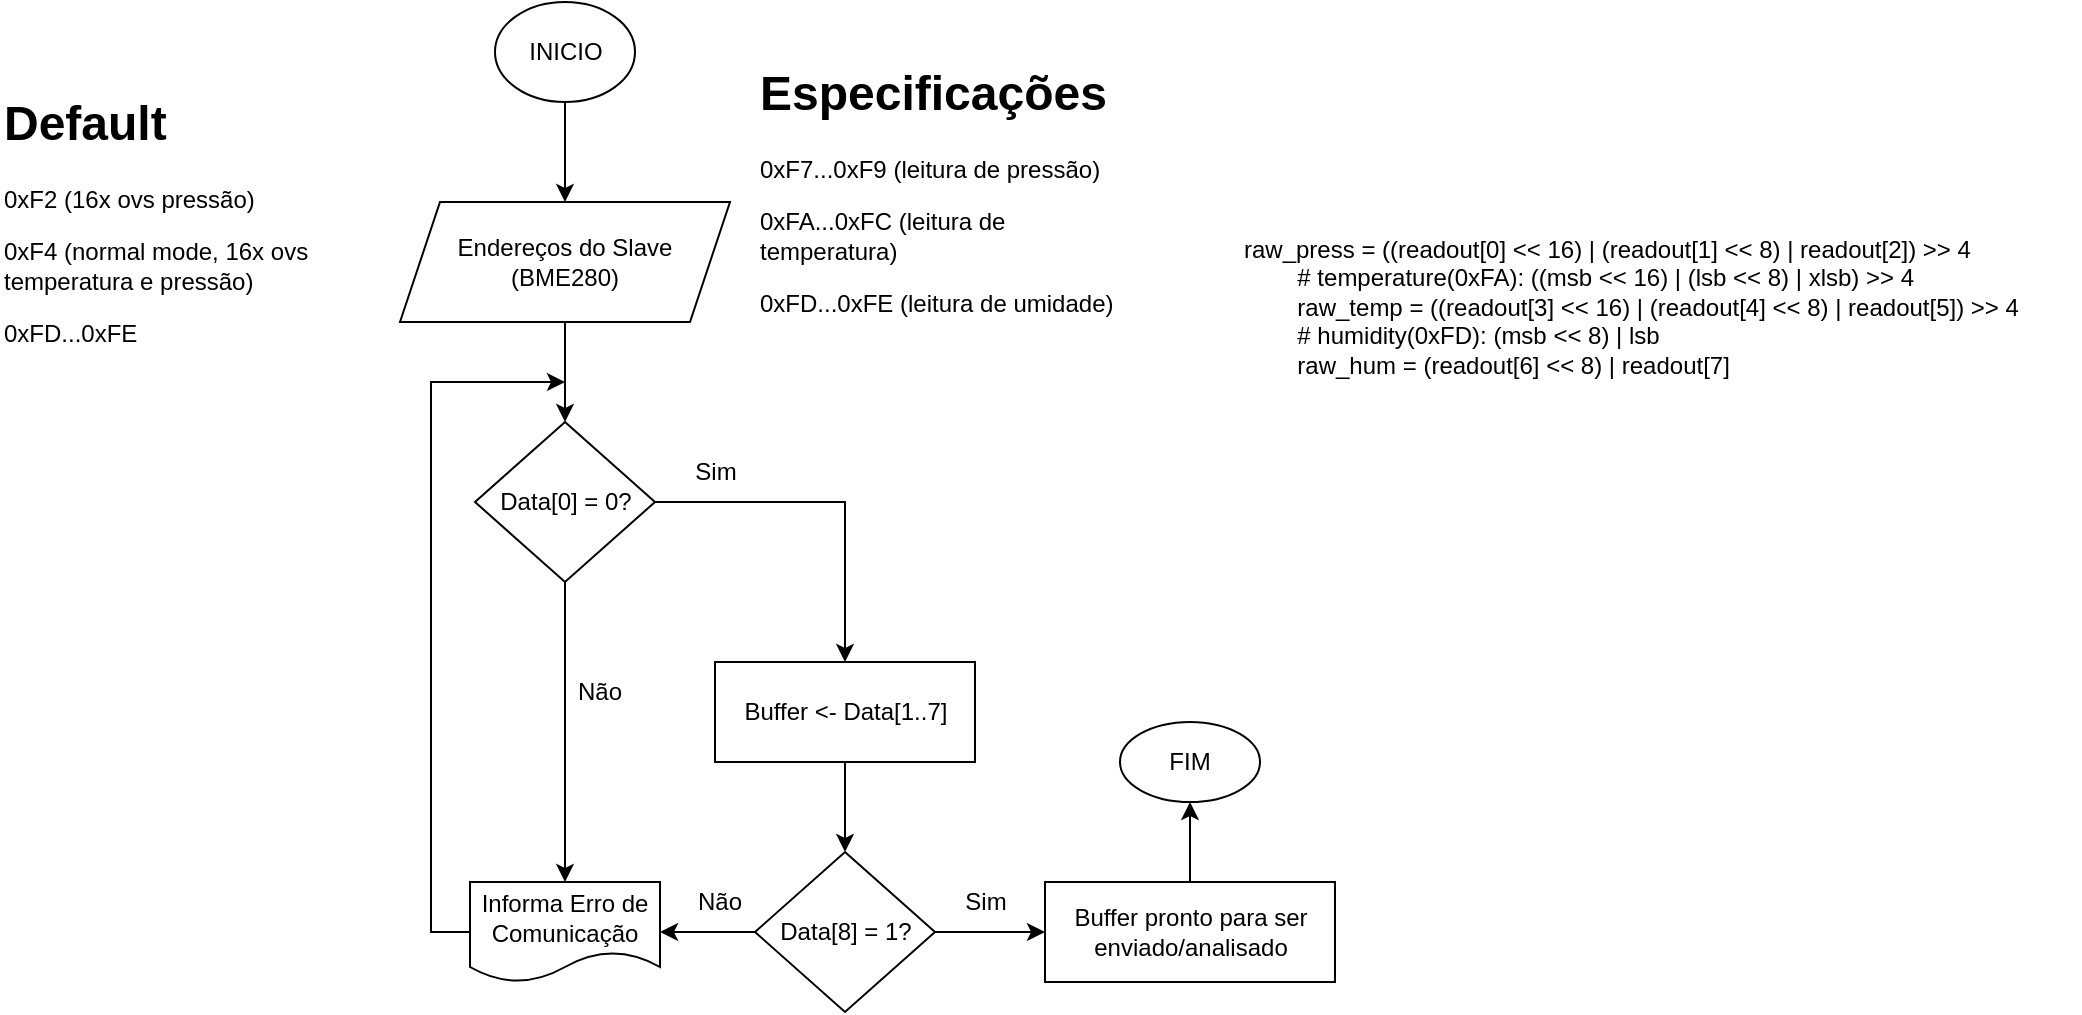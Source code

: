 <mxfile version="24.6.0" type="github">
  <diagram name="Página-1" id="uo4vIWMoXTekdhAcwwu6">
    <mxGraphModel dx="1665" dy="406" grid="1" gridSize="10" guides="1" tooltips="1" connect="1" arrows="1" fold="1" page="1" pageScale="1" pageWidth="827" pageHeight="1169" math="0" shadow="0">
      <root>
        <mxCell id="0" />
        <mxCell id="1" parent="0" />
        <mxCell id="NG3DBzSu40vpIyD9UtTB-2" style="edgeStyle=orthogonalEdgeStyle;rounded=0;orthogonalLoop=1;jettySize=auto;html=1;exitX=0.5;exitY=1;exitDx=0;exitDy=0;entryX=0.5;entryY=0;entryDx=0;entryDy=0;" parent="1" source="NG3DBzSu40vpIyD9UtTB-3" target="NG3DBzSu40vpIyD9UtTB-5" edge="1">
          <mxGeometry relative="1" as="geometry" />
        </mxCell>
        <mxCell id="NG3DBzSu40vpIyD9UtTB-3" value="INICIO" style="ellipse;whiteSpace=wrap;html=1;" parent="1" vertex="1">
          <mxGeometry x="207.5" y="560" width="70" height="50" as="geometry" />
        </mxCell>
        <mxCell id="NG3DBzSu40vpIyD9UtTB-4" style="edgeStyle=orthogonalEdgeStyle;rounded=0;orthogonalLoop=1;jettySize=auto;html=1;exitX=0.5;exitY=1;exitDx=0;exitDy=0;entryX=0.5;entryY=0;entryDx=0;entryDy=0;" parent="1" source="NG3DBzSu40vpIyD9UtTB-5" edge="1">
          <mxGeometry relative="1" as="geometry">
            <mxPoint x="242.5" y="770" as="targetPoint" />
          </mxGeometry>
        </mxCell>
        <mxCell id="NG3DBzSu40vpIyD9UtTB-5" value="Endereços do Slave (BME280)" style="shape=parallelogram;perimeter=parallelogramPerimeter;whiteSpace=wrap;html=1;fixedSize=1;" parent="1" vertex="1">
          <mxGeometry x="160" y="660" width="165" height="60" as="geometry" />
        </mxCell>
        <mxCell id="NG3DBzSu40vpIyD9UtTB-6" value="&lt;h1 style=&quot;margin-top: 0px;&quot;&gt;Especificações&lt;/h1&gt;&lt;p&gt;&lt;span style=&quot;background-color: initial;&quot;&gt;0xF7...0xF9 (leitura de pressão)&lt;/span&gt;&lt;/p&gt;&lt;p&gt;&lt;span style=&quot;background-color: initial;&quot;&gt;0xFA...0xFC (leitura de temperatura)&lt;/span&gt;&lt;/p&gt;&lt;p&gt;&lt;span style=&quot;background-color: initial;&quot;&gt;0xFD...0xFE (leitura de umidade)&lt;/span&gt;&lt;/p&gt;&lt;p&gt;&lt;span style=&quot;background-color: initial;&quot;&gt;&lt;br&gt;&lt;/span&gt;&lt;/p&gt;&lt;p&gt;&lt;br&gt;&lt;/p&gt;" style="text;html=1;whiteSpace=wrap;overflow=hidden;rounded=0;" parent="1" vertex="1">
          <mxGeometry x="337.5" y="585" width="190" height="135" as="geometry" />
        </mxCell>
        <mxCell id="NG3DBzSu40vpIyD9UtTB-7" style="edgeStyle=orthogonalEdgeStyle;rounded=0;orthogonalLoop=1;jettySize=auto;html=1;entryX=0.5;entryY=0;entryDx=0;entryDy=0;exitX=1;exitY=0.5;exitDx=0;exitDy=0;" parent="1" source="NG3DBzSu40vpIyD9UtTB-9" target="NG3DBzSu40vpIyD9UtTB-11" edge="1">
          <mxGeometry relative="1" as="geometry">
            <mxPoint x="302.5" y="810" as="sourcePoint" />
          </mxGeometry>
        </mxCell>
        <mxCell id="NG3DBzSu40vpIyD9UtTB-8" style="edgeStyle=orthogonalEdgeStyle;rounded=0;orthogonalLoop=1;jettySize=auto;html=1;exitX=0.5;exitY=1;exitDx=0;exitDy=0;entryX=0.5;entryY=0;entryDx=0;entryDy=0;" parent="1" source="NG3DBzSu40vpIyD9UtTB-9" target="NG3DBzSu40vpIyD9UtTB-21" edge="1">
          <mxGeometry relative="1" as="geometry" />
        </mxCell>
        <mxCell id="NG3DBzSu40vpIyD9UtTB-9" value="Data[0] = 0?" style="rhombus;whiteSpace=wrap;html=1;" parent="1" vertex="1">
          <mxGeometry x="197.5" y="770" width="90" height="80" as="geometry" />
        </mxCell>
        <mxCell id="NG3DBzSu40vpIyD9UtTB-10" style="edgeStyle=orthogonalEdgeStyle;rounded=0;orthogonalLoop=1;jettySize=auto;html=1;exitX=0.5;exitY=1;exitDx=0;exitDy=0;entryX=0.5;entryY=0;entryDx=0;entryDy=0;" parent="1" source="NG3DBzSu40vpIyD9UtTB-11" target="NG3DBzSu40vpIyD9UtTB-14" edge="1">
          <mxGeometry relative="1" as="geometry" />
        </mxCell>
        <mxCell id="NG3DBzSu40vpIyD9UtTB-11" value="Buffer &amp;lt;- Data[1..7]" style="rounded=0;whiteSpace=wrap;html=1;" parent="1" vertex="1">
          <mxGeometry x="317.5" y="890" width="130" height="50" as="geometry" />
        </mxCell>
        <mxCell id="NG3DBzSu40vpIyD9UtTB-12" style="edgeStyle=orthogonalEdgeStyle;rounded=0;orthogonalLoop=1;jettySize=auto;html=1;exitX=1;exitY=0.5;exitDx=0;exitDy=0;entryX=0;entryY=0.5;entryDx=0;entryDy=0;" parent="1" source="NG3DBzSu40vpIyD9UtTB-14" target="NG3DBzSu40vpIyD9UtTB-17" edge="1">
          <mxGeometry relative="1" as="geometry" />
        </mxCell>
        <mxCell id="NG3DBzSu40vpIyD9UtTB-13" style="edgeStyle=orthogonalEdgeStyle;rounded=0;orthogonalLoop=1;jettySize=auto;html=1;exitX=0;exitY=0.5;exitDx=0;exitDy=0;entryX=1;entryY=0.5;entryDx=0;entryDy=0;" parent="1" source="NG3DBzSu40vpIyD9UtTB-14" target="NG3DBzSu40vpIyD9UtTB-21" edge="1">
          <mxGeometry relative="1" as="geometry">
            <mxPoint x="305" y="1025" as="targetPoint" />
          </mxGeometry>
        </mxCell>
        <mxCell id="NG3DBzSu40vpIyD9UtTB-14" value="Data[8] = 1?" style="rhombus;whiteSpace=wrap;html=1;" parent="1" vertex="1">
          <mxGeometry x="337.5" y="985" width="90" height="80" as="geometry" />
        </mxCell>
        <mxCell id="NG3DBzSu40vpIyD9UtTB-15" value="Sim" style="text;html=1;align=center;verticalAlign=middle;whiteSpace=wrap;rounded=0;" parent="1" vertex="1">
          <mxGeometry x="287.5" y="780" width="60" height="30" as="geometry" />
        </mxCell>
        <mxCell id="NG3DBzSu40vpIyD9UtTB-16" style="edgeStyle=orthogonalEdgeStyle;rounded=0;orthogonalLoop=1;jettySize=auto;html=1;exitX=0.5;exitY=0;exitDx=0;exitDy=0;entryX=0.5;entryY=1;entryDx=0;entryDy=0;" parent="1" source="NG3DBzSu40vpIyD9UtTB-17" target="NG3DBzSu40vpIyD9UtTB-19" edge="1">
          <mxGeometry relative="1" as="geometry" />
        </mxCell>
        <mxCell id="NG3DBzSu40vpIyD9UtTB-17" value="Buffer pronto para ser enviado/analisado" style="rounded=0;whiteSpace=wrap;html=1;" parent="1" vertex="1">
          <mxGeometry x="482.5" y="1000" width="145" height="50" as="geometry" />
        </mxCell>
        <mxCell id="NG3DBzSu40vpIyD9UtTB-18" value="Sim" style="text;html=1;align=center;verticalAlign=middle;whiteSpace=wrap;rounded=0;" parent="1" vertex="1">
          <mxGeometry x="422.5" y="995" width="60" height="30" as="geometry" />
        </mxCell>
        <mxCell id="NG3DBzSu40vpIyD9UtTB-19" value="FIM" style="ellipse;whiteSpace=wrap;html=1;" parent="1" vertex="1">
          <mxGeometry x="520" y="920" width="70" height="40" as="geometry" />
        </mxCell>
        <mxCell id="NG3DBzSu40vpIyD9UtTB-20" style="edgeStyle=orthogonalEdgeStyle;rounded=0;orthogonalLoop=1;jettySize=auto;html=1;exitX=0;exitY=0.5;exitDx=0;exitDy=0;" parent="1" source="NG3DBzSu40vpIyD9UtTB-21" edge="1">
          <mxGeometry relative="1" as="geometry">
            <mxPoint x="242.5" y="750" as="targetPoint" />
            <Array as="points">
              <mxPoint x="175.5" y="1025" />
              <mxPoint x="175.5" y="750" />
            </Array>
          </mxGeometry>
        </mxCell>
        <mxCell id="NG3DBzSu40vpIyD9UtTB-21" value="Informa Erro de Comunicação" style="shape=document;whiteSpace=wrap;html=1;boundedLbl=1;" parent="1" vertex="1">
          <mxGeometry x="195" y="1000" width="95" height="50" as="geometry" />
        </mxCell>
        <mxCell id="NG3DBzSu40vpIyD9UtTB-22" value="Não" style="text;html=1;align=center;verticalAlign=middle;whiteSpace=wrap;rounded=0;" parent="1" vertex="1">
          <mxGeometry x="290" y="995" width="60" height="30" as="geometry" />
        </mxCell>
        <mxCell id="NG3DBzSu40vpIyD9UtTB-23" value="Não" style="text;html=1;align=center;verticalAlign=middle;whiteSpace=wrap;rounded=0;" parent="1" vertex="1">
          <mxGeometry x="230" y="890" width="60" height="30" as="geometry" />
        </mxCell>
        <mxCell id="NG3DBzSu40vpIyD9UtTB-26" value="raw_press = ((readout[0] &lt;&lt; 16) | (readout[1] &lt;&lt; 8) | readout[2]) &gt;&gt; 4&#xa;        # temperature(0xFA): ((msb &lt;&lt; 16) | (lsb &lt;&lt; 8) | xlsb) &gt;&gt; 4&#xa;        raw_temp = ((readout[3] &lt;&lt; 16) | (readout[4] &lt;&lt; 8) | readout[5]) &gt;&gt; 4&#xa;        # humidity(0xFD): (msb &lt;&lt; 8) | lsb&#xa;        raw_hum = (readout[6] &lt;&lt; 8) | readout[7]" style="text;whiteSpace=wrap;" parent="1" vertex="1">
          <mxGeometry x="580" y="670" width="420" height="100" as="geometry" />
        </mxCell>
        <mxCell id="YiGi1f87aAJgmJdH8lJt-2" value="&lt;h1 style=&quot;margin-top: 0px;&quot;&gt;Default&lt;/h1&gt;&lt;p&gt;0xF2 (16x ovs pressão)&lt;/p&gt;&lt;p&gt;0xF4 (normal mode, 16x ovs temperatura e pressão)&lt;/p&gt;&lt;p&gt;&lt;span style=&quot;background-color: initial;&quot;&gt;0xFD...0xFE&amp;nbsp;&lt;/span&gt;&lt;br&gt;&lt;/p&gt;&lt;p&gt;&lt;span style=&quot;background-color: initial;&quot;&gt;&lt;br&gt;&lt;/span&gt;&lt;/p&gt;&lt;p&gt;&lt;br&gt;&lt;/p&gt;" style="text;html=1;whiteSpace=wrap;overflow=hidden;rounded=0;" vertex="1" parent="1">
          <mxGeometry x="-40" y="600" width="190" height="135" as="geometry" />
        </mxCell>
      </root>
    </mxGraphModel>
  </diagram>
</mxfile>

